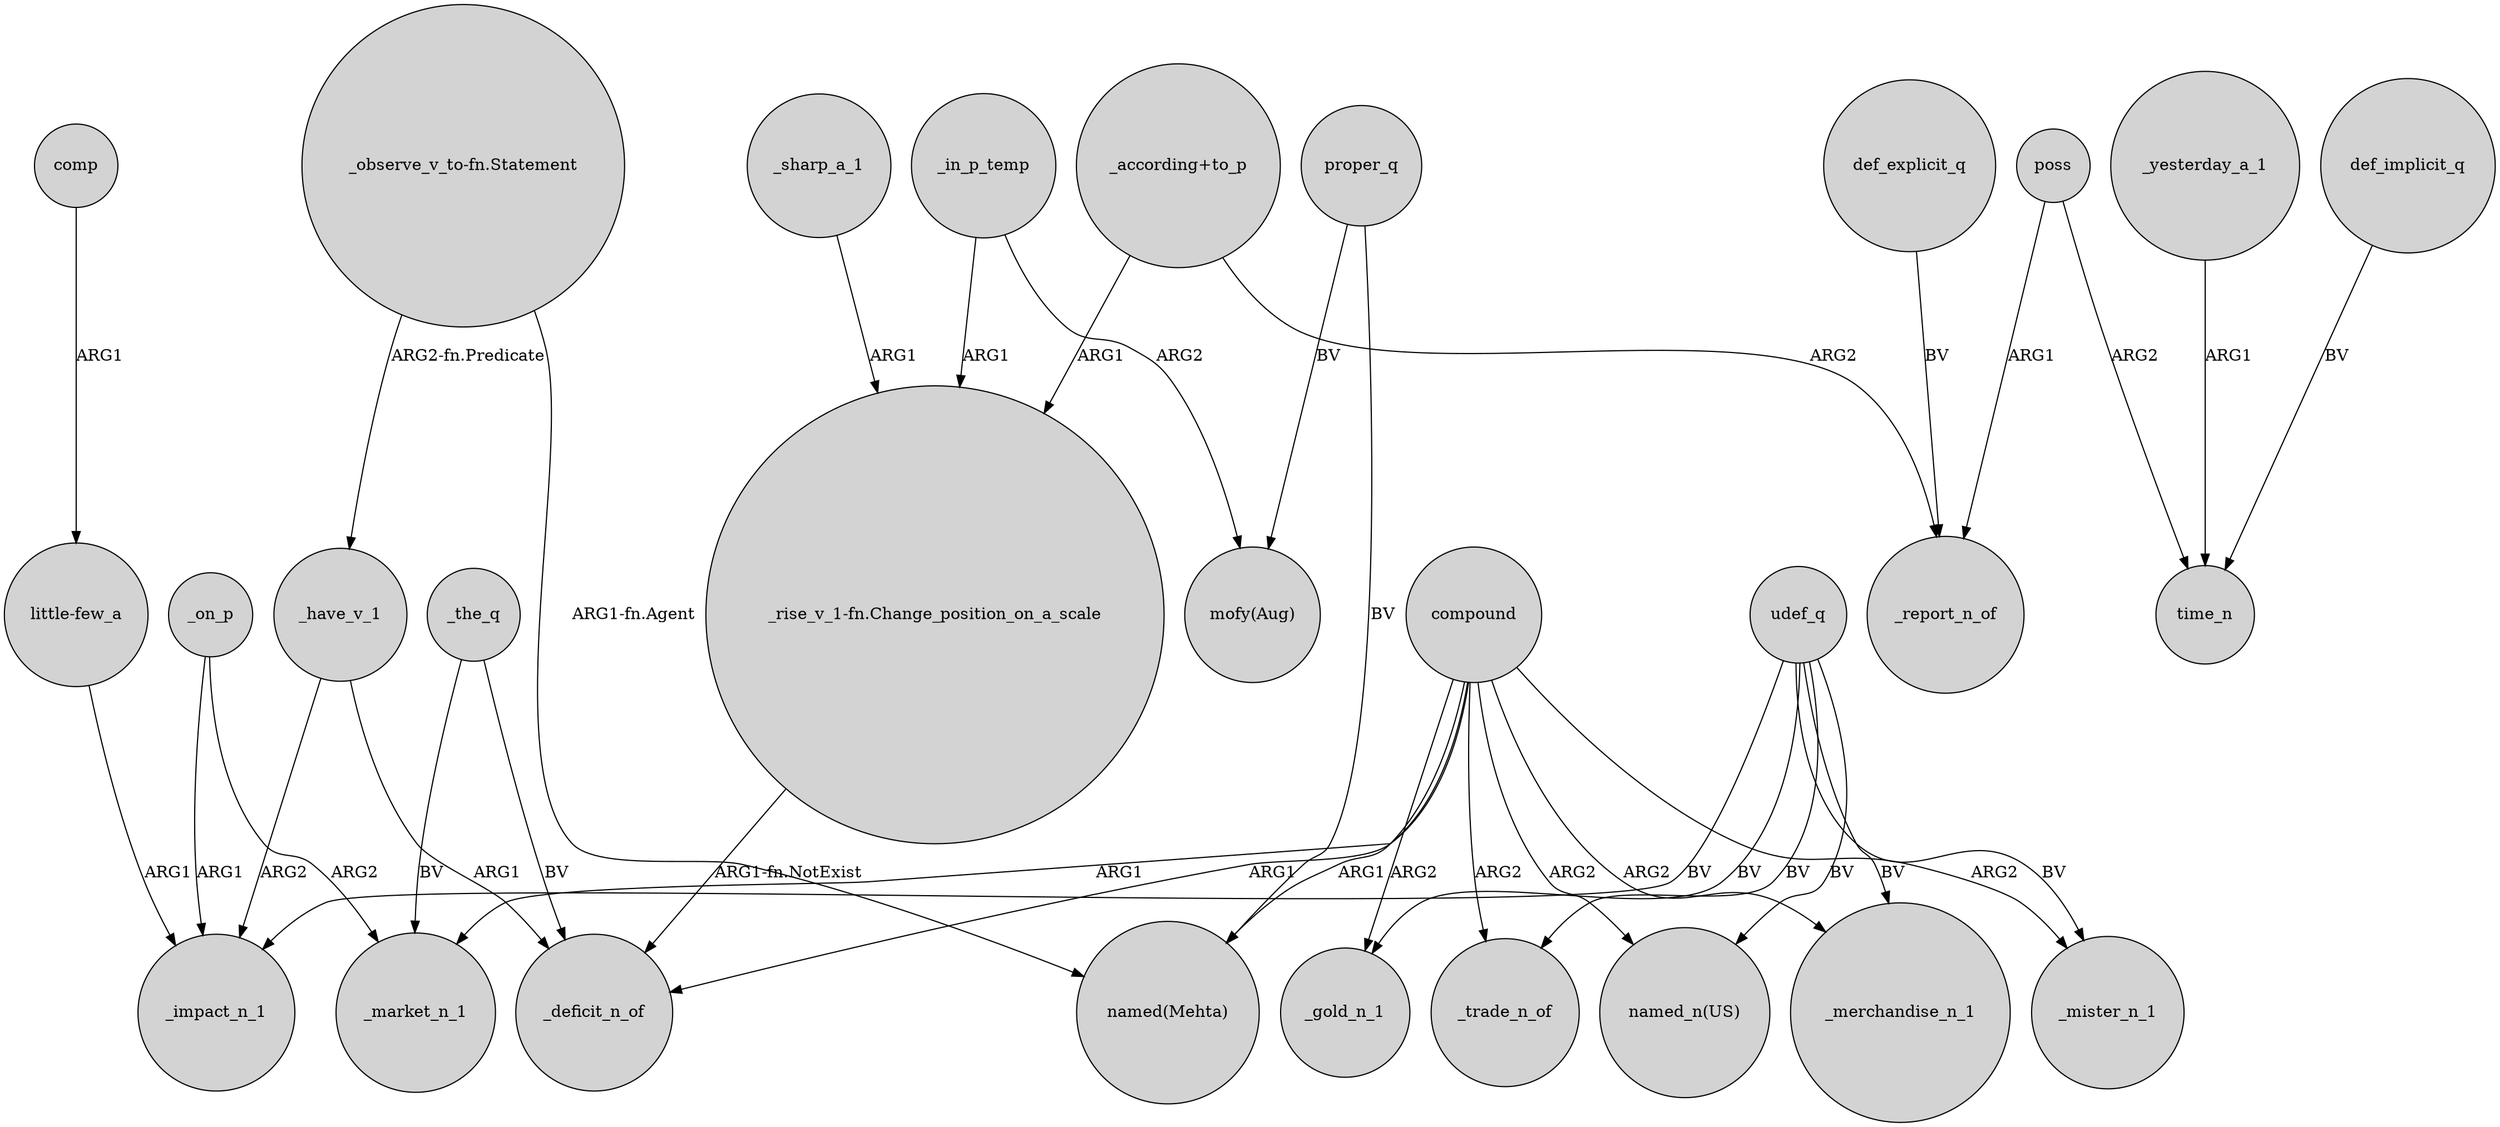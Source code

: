 digraph {
	node [shape=circle style=filled]
	udef_q -> _impact_n_1 [label=BV]
	udef_q -> _trade_n_of [label=BV]
	_yesterday_a_1 -> time_n [label=ARG1]
	udef_q -> "named_n(US)" [label=BV]
	proper_q -> "named(Mehta)" [label=BV]
	poss -> _report_n_of [label=ARG1]
	compound -> _mister_n_1 [label=ARG2]
	udef_q -> _merchandise_n_1 [label=BV]
	udef_q -> _mister_n_1 [label=BV]
	_on_p -> _market_n_1 [label=ARG2]
	poss -> time_n [label=ARG2]
	compound -> _gold_n_1 [label=ARG2]
	compound -> "named(Mehta)" [label=ARG1]
	compound -> "named_n(US)" [label=ARG2]
	_have_v_1 -> _deficit_n_of [label=ARG1]
	_in_p_temp -> "mofy(Aug)" [label=ARG2]
	"_according+to_p" -> "_rise_v_1-fn.Change_position_on_a_scale" [label=ARG1]
	udef_q -> _gold_n_1 [label=BV]
	compound -> _trade_n_of [label=ARG2]
	proper_q -> "mofy(Aug)" [label=BV]
	compound -> _deficit_n_of [label=ARG1]
	comp -> "little-few_a" [label=ARG1]
	_sharp_a_1 -> "_rise_v_1-fn.Change_position_on_a_scale" [label=ARG1]
	"_according+to_p" -> _report_n_of [label=ARG2]
	_on_p -> _impact_n_1 [label=ARG1]
	"_observe_v_to-fn.Statement" -> _have_v_1 [label="ARG2-fn.Predicate"]
	_have_v_1 -> _impact_n_1 [label=ARG2]
	"_observe_v_to-fn.Statement" -> "named(Mehta)" [label="ARG1-fn.Agent"]
	_the_q -> _deficit_n_of [label=BV]
	compound -> _merchandise_n_1 [label=ARG2]
	"_rise_v_1-fn.Change_position_on_a_scale" -> _deficit_n_of [label="ARG1-fn.NotExist"]
	compound -> _market_n_1 [label=ARG1]
	_the_q -> _market_n_1 [label=BV]
	_in_p_temp -> "_rise_v_1-fn.Change_position_on_a_scale" [label=ARG1]
	"little-few_a" -> _impact_n_1 [label=ARG1]
	def_explicit_q -> _report_n_of [label=BV]
	def_implicit_q -> time_n [label=BV]
}
